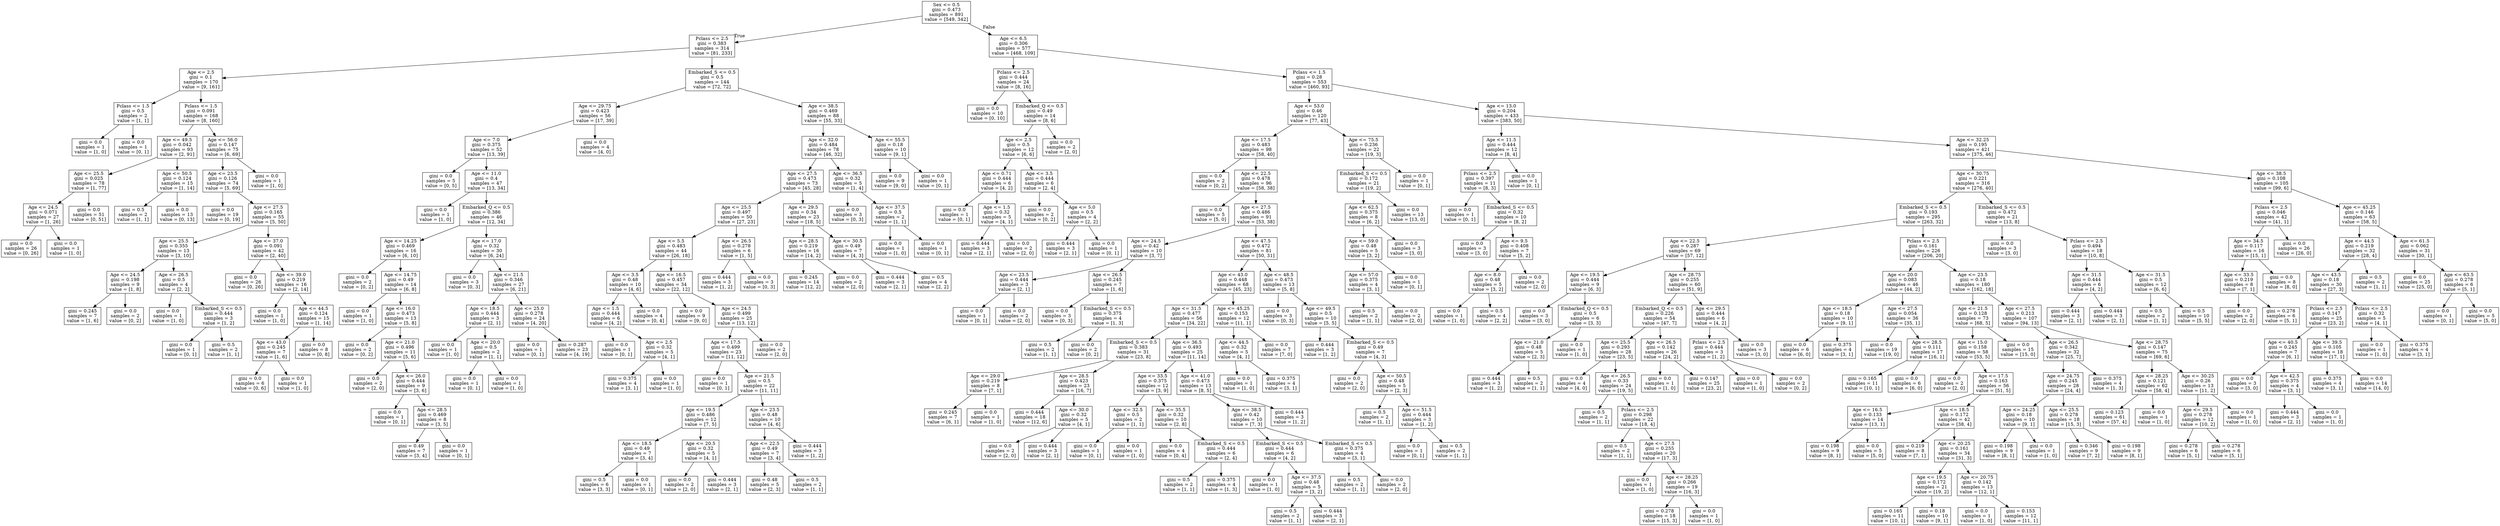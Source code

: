 digraph Tree {
node [shape=box] ;
0 [label="Sex <= 0.5\ngini = 0.473\nsamples = 891\nvalue = [549, 342]"] ;
1 [label="Pclass <= 2.5\ngini = 0.383\nsamples = 314\nvalue = [81, 233]"] ;
0 -> 1 [labeldistance=2.5, labelangle=45, headlabel="True"] ;
2 [label="Age <= 2.5\ngini = 0.1\nsamples = 170\nvalue = [9, 161]"] ;
1 -> 2 ;
3 [label="Pclass <= 1.5\ngini = 0.5\nsamples = 2\nvalue = [1, 1]"] ;
2 -> 3 ;
4 [label="gini = 0.0\nsamples = 1\nvalue = [1, 0]"] ;
3 -> 4 ;
5 [label="gini = 0.0\nsamples = 1\nvalue = [0, 1]"] ;
3 -> 5 ;
6 [label="Pclass <= 1.5\ngini = 0.091\nsamples = 168\nvalue = [8, 160]"] ;
2 -> 6 ;
7 [label="Age <= 49.5\ngini = 0.042\nsamples = 93\nvalue = [2, 91]"] ;
6 -> 7 ;
8 [label="Age <= 25.5\ngini = 0.025\nsamples = 78\nvalue = [1, 77]"] ;
7 -> 8 ;
9 [label="Age <= 24.5\ngini = 0.071\nsamples = 27\nvalue = [1, 26]"] ;
8 -> 9 ;
10 [label="gini = 0.0\nsamples = 26\nvalue = [0, 26]"] ;
9 -> 10 ;
11 [label="gini = 0.0\nsamples = 1\nvalue = [1, 0]"] ;
9 -> 11 ;
12 [label="gini = 0.0\nsamples = 51\nvalue = [0, 51]"] ;
8 -> 12 ;
13 [label="Age <= 50.5\ngini = 0.124\nsamples = 15\nvalue = [1, 14]"] ;
7 -> 13 ;
14 [label="gini = 0.5\nsamples = 2\nvalue = [1, 1]"] ;
13 -> 14 ;
15 [label="gini = 0.0\nsamples = 13\nvalue = [0, 13]"] ;
13 -> 15 ;
16 [label="Age <= 56.0\ngini = 0.147\nsamples = 75\nvalue = [6, 69]"] ;
6 -> 16 ;
17 [label="Age <= 23.5\ngini = 0.126\nsamples = 74\nvalue = [5, 69]"] ;
16 -> 17 ;
18 [label="gini = 0.0\nsamples = 19\nvalue = [0, 19]"] ;
17 -> 18 ;
19 [label="Age <= 27.5\ngini = 0.165\nsamples = 55\nvalue = [5, 50]"] ;
17 -> 19 ;
20 [label="Age <= 25.5\ngini = 0.355\nsamples = 13\nvalue = [3, 10]"] ;
19 -> 20 ;
21 [label="Age <= 24.5\ngini = 0.198\nsamples = 9\nvalue = [1, 8]"] ;
20 -> 21 ;
22 [label="gini = 0.245\nsamples = 7\nvalue = [1, 6]"] ;
21 -> 22 ;
23 [label="gini = 0.0\nsamples = 2\nvalue = [0, 2]"] ;
21 -> 23 ;
24 [label="Age <= 26.5\ngini = 0.5\nsamples = 4\nvalue = [2, 2]"] ;
20 -> 24 ;
25 [label="gini = 0.0\nsamples = 1\nvalue = [1, 0]"] ;
24 -> 25 ;
26 [label="Embarked_S <= 0.5\ngini = 0.444\nsamples = 3\nvalue = [1, 2]"] ;
24 -> 26 ;
27 [label="gini = 0.0\nsamples = 1\nvalue = [0, 1]"] ;
26 -> 27 ;
28 [label="gini = 0.5\nsamples = 2\nvalue = [1, 1]"] ;
26 -> 28 ;
29 [label="Age <= 37.0\ngini = 0.091\nsamples = 42\nvalue = [2, 40]"] ;
19 -> 29 ;
30 [label="gini = 0.0\nsamples = 26\nvalue = [0, 26]"] ;
29 -> 30 ;
31 [label="Age <= 39.0\ngini = 0.219\nsamples = 16\nvalue = [2, 14]"] ;
29 -> 31 ;
32 [label="gini = 0.0\nsamples = 1\nvalue = [1, 0]"] ;
31 -> 32 ;
33 [label="Age <= 44.5\ngini = 0.124\nsamples = 15\nvalue = [1, 14]"] ;
31 -> 33 ;
34 [label="Age <= 43.0\ngini = 0.245\nsamples = 7\nvalue = [1, 6]"] ;
33 -> 34 ;
35 [label="gini = 0.0\nsamples = 6\nvalue = [0, 6]"] ;
34 -> 35 ;
36 [label="gini = 0.0\nsamples = 1\nvalue = [1, 0]"] ;
34 -> 36 ;
37 [label="gini = 0.0\nsamples = 8\nvalue = [0, 8]"] ;
33 -> 37 ;
38 [label="gini = 0.0\nsamples = 1\nvalue = [1, 0]"] ;
16 -> 38 ;
39 [label="Embarked_S <= 0.5\ngini = 0.5\nsamples = 144\nvalue = [72, 72]"] ;
1 -> 39 ;
40 [label="Age <= 29.75\ngini = 0.423\nsamples = 56\nvalue = [17, 39]"] ;
39 -> 40 ;
41 [label="Age <= 7.0\ngini = 0.375\nsamples = 52\nvalue = [13, 39]"] ;
40 -> 41 ;
42 [label="gini = 0.0\nsamples = 5\nvalue = [0, 5]"] ;
41 -> 42 ;
43 [label="Age <= 11.0\ngini = 0.4\nsamples = 47\nvalue = [13, 34]"] ;
41 -> 43 ;
44 [label="gini = 0.0\nsamples = 1\nvalue = [1, 0]"] ;
43 -> 44 ;
45 [label="Embarked_Q <= 0.5\ngini = 0.386\nsamples = 46\nvalue = [12, 34]"] ;
43 -> 45 ;
46 [label="Age <= 14.25\ngini = 0.469\nsamples = 16\nvalue = [6, 10]"] ;
45 -> 46 ;
47 [label="gini = 0.0\nsamples = 2\nvalue = [0, 2]"] ;
46 -> 47 ;
48 [label="Age <= 14.75\ngini = 0.49\nsamples = 14\nvalue = [6, 8]"] ;
46 -> 48 ;
49 [label="gini = 0.0\nsamples = 1\nvalue = [1, 0]"] ;
48 -> 49 ;
50 [label="Age <= 16.0\ngini = 0.473\nsamples = 13\nvalue = [5, 8]"] ;
48 -> 50 ;
51 [label="gini = 0.0\nsamples = 2\nvalue = [0, 2]"] ;
50 -> 51 ;
52 [label="Age <= 21.0\ngini = 0.496\nsamples = 11\nvalue = [5, 6]"] ;
50 -> 52 ;
53 [label="gini = 0.0\nsamples = 2\nvalue = [2, 0]"] ;
52 -> 53 ;
54 [label="Age <= 26.0\ngini = 0.444\nsamples = 9\nvalue = [3, 6]"] ;
52 -> 54 ;
55 [label="gini = 0.0\nsamples = 1\nvalue = [0, 1]"] ;
54 -> 55 ;
56 [label="Age <= 28.5\ngini = 0.469\nsamples = 8\nvalue = [3, 5]"] ;
54 -> 56 ;
57 [label="gini = 0.49\nsamples = 7\nvalue = [3, 4]"] ;
56 -> 57 ;
58 [label="gini = 0.0\nsamples = 1\nvalue = [0, 1]"] ;
56 -> 58 ;
59 [label="Age <= 17.0\ngini = 0.32\nsamples = 30\nvalue = [6, 24]"] ;
45 -> 59 ;
60 [label="gini = 0.0\nsamples = 3\nvalue = [0, 3]"] ;
59 -> 60 ;
61 [label="Age <= 21.5\ngini = 0.346\nsamples = 27\nvalue = [6, 21]"] ;
59 -> 61 ;
62 [label="Age <= 18.5\ngini = 0.444\nsamples = 3\nvalue = [2, 1]"] ;
61 -> 62 ;
63 [label="gini = 0.0\nsamples = 1\nvalue = [1, 0]"] ;
62 -> 63 ;
64 [label="Age <= 20.0\ngini = 0.5\nsamples = 2\nvalue = [1, 1]"] ;
62 -> 64 ;
65 [label="gini = 0.0\nsamples = 1\nvalue = [0, 1]"] ;
64 -> 65 ;
66 [label="gini = 0.0\nsamples = 1\nvalue = [1, 0]"] ;
64 -> 66 ;
67 [label="Age <= 25.0\ngini = 0.278\nsamples = 24\nvalue = [4, 20]"] ;
61 -> 67 ;
68 [label="gini = 0.0\nsamples = 1\nvalue = [0, 1]"] ;
67 -> 68 ;
69 [label="gini = 0.287\nsamples = 23\nvalue = [4, 19]"] ;
67 -> 69 ;
70 [label="gini = 0.0\nsamples = 4\nvalue = [4, 0]"] ;
40 -> 70 ;
71 [label="Age <= 38.5\ngini = 0.469\nsamples = 88\nvalue = [55, 33]"] ;
39 -> 71 ;
72 [label="Age <= 32.0\ngini = 0.484\nsamples = 78\nvalue = [46, 32]"] ;
71 -> 72 ;
73 [label="Age <= 27.5\ngini = 0.473\nsamples = 73\nvalue = [45, 28]"] ;
72 -> 73 ;
74 [label="Age <= 25.5\ngini = 0.497\nsamples = 50\nvalue = [27, 23]"] ;
73 -> 74 ;
75 [label="Age <= 5.5\ngini = 0.483\nsamples = 44\nvalue = [26, 18]"] ;
74 -> 75 ;
76 [label="Age <= 3.5\ngini = 0.48\nsamples = 10\nvalue = [4, 6]"] ;
75 -> 76 ;
77 [label="Age <= 1.5\ngini = 0.444\nsamples = 6\nvalue = [4, 2]"] ;
76 -> 77 ;
78 [label="gini = 0.0\nsamples = 1\nvalue = [0, 1]"] ;
77 -> 78 ;
79 [label="Age <= 2.5\ngini = 0.32\nsamples = 5\nvalue = [4, 1]"] ;
77 -> 79 ;
80 [label="gini = 0.375\nsamples = 4\nvalue = [3, 1]"] ;
79 -> 80 ;
81 [label="gini = 0.0\nsamples = 1\nvalue = [1, 0]"] ;
79 -> 81 ;
82 [label="gini = 0.0\nsamples = 4\nvalue = [0, 4]"] ;
76 -> 82 ;
83 [label="Age <= 16.5\ngini = 0.457\nsamples = 34\nvalue = [22, 12]"] ;
75 -> 83 ;
84 [label="gini = 0.0\nsamples = 9\nvalue = [9, 0]"] ;
83 -> 84 ;
85 [label="Age <= 24.5\ngini = 0.499\nsamples = 25\nvalue = [13, 12]"] ;
83 -> 85 ;
86 [label="Age <= 17.5\ngini = 0.499\nsamples = 23\nvalue = [11, 12]"] ;
85 -> 86 ;
87 [label="gini = 0.0\nsamples = 1\nvalue = [0, 1]"] ;
86 -> 87 ;
88 [label="Age <= 21.5\ngini = 0.5\nsamples = 22\nvalue = [11, 11]"] ;
86 -> 88 ;
89 [label="Age <= 19.5\ngini = 0.486\nsamples = 12\nvalue = [7, 5]"] ;
88 -> 89 ;
90 [label="Age <= 18.5\ngini = 0.49\nsamples = 7\nvalue = [3, 4]"] ;
89 -> 90 ;
91 [label="gini = 0.5\nsamples = 6\nvalue = [3, 3]"] ;
90 -> 91 ;
92 [label="gini = 0.0\nsamples = 1\nvalue = [0, 1]"] ;
90 -> 92 ;
93 [label="Age <= 20.5\ngini = 0.32\nsamples = 5\nvalue = [4, 1]"] ;
89 -> 93 ;
94 [label="gini = 0.0\nsamples = 2\nvalue = [2, 0]"] ;
93 -> 94 ;
95 [label="gini = 0.444\nsamples = 3\nvalue = [2, 1]"] ;
93 -> 95 ;
96 [label="Age <= 23.5\ngini = 0.48\nsamples = 10\nvalue = [4, 6]"] ;
88 -> 96 ;
97 [label="Age <= 22.5\ngini = 0.49\nsamples = 7\nvalue = [3, 4]"] ;
96 -> 97 ;
98 [label="gini = 0.48\nsamples = 5\nvalue = [2, 3]"] ;
97 -> 98 ;
99 [label="gini = 0.5\nsamples = 2\nvalue = [1, 1]"] ;
97 -> 99 ;
100 [label="gini = 0.444\nsamples = 3\nvalue = [1, 2]"] ;
96 -> 100 ;
101 [label="gini = 0.0\nsamples = 2\nvalue = [2, 0]"] ;
85 -> 101 ;
102 [label="Age <= 26.5\ngini = 0.278\nsamples = 6\nvalue = [1, 5]"] ;
74 -> 102 ;
103 [label="gini = 0.444\nsamples = 3\nvalue = [1, 2]"] ;
102 -> 103 ;
104 [label="gini = 0.0\nsamples = 3\nvalue = [0, 3]"] ;
102 -> 104 ;
105 [label="Age <= 29.5\ngini = 0.34\nsamples = 23\nvalue = [18, 5]"] ;
73 -> 105 ;
106 [label="Age <= 28.5\ngini = 0.219\nsamples = 16\nvalue = [14, 2]"] ;
105 -> 106 ;
107 [label="gini = 0.245\nsamples = 14\nvalue = [12, 2]"] ;
106 -> 107 ;
108 [label="gini = 0.0\nsamples = 2\nvalue = [2, 0]"] ;
106 -> 108 ;
109 [label="Age <= 30.5\ngini = 0.49\nsamples = 7\nvalue = [4, 3]"] ;
105 -> 109 ;
110 [label="gini = 0.444\nsamples = 3\nvalue = [2, 1]"] ;
109 -> 110 ;
111 [label="gini = 0.5\nsamples = 4\nvalue = [2, 2]"] ;
109 -> 111 ;
112 [label="Age <= 36.5\ngini = 0.32\nsamples = 5\nvalue = [1, 4]"] ;
72 -> 112 ;
113 [label="gini = 0.0\nsamples = 3\nvalue = [0, 3]"] ;
112 -> 113 ;
114 [label="Age <= 37.5\ngini = 0.5\nsamples = 2\nvalue = [1, 1]"] ;
112 -> 114 ;
115 [label="gini = 0.0\nsamples = 1\nvalue = [1, 0]"] ;
114 -> 115 ;
116 [label="gini = 0.0\nsamples = 1\nvalue = [0, 1]"] ;
114 -> 116 ;
117 [label="Age <= 55.5\ngini = 0.18\nsamples = 10\nvalue = [9, 1]"] ;
71 -> 117 ;
118 [label="gini = 0.0\nsamples = 9\nvalue = [9, 0]"] ;
117 -> 118 ;
119 [label="gini = 0.0\nsamples = 1\nvalue = [0, 1]"] ;
117 -> 119 ;
120 [label="Age <= 6.5\ngini = 0.306\nsamples = 577\nvalue = [468, 109]"] ;
0 -> 120 [labeldistance=2.5, labelangle=-45, headlabel="False"] ;
121 [label="Pclass <= 2.5\ngini = 0.444\nsamples = 24\nvalue = [8, 16]"] ;
120 -> 121 ;
122 [label="gini = 0.0\nsamples = 10\nvalue = [0, 10]"] ;
121 -> 122 ;
123 [label="Embarked_Q <= 0.5\ngini = 0.49\nsamples = 14\nvalue = [8, 6]"] ;
121 -> 123 ;
124 [label="Age <= 2.5\ngini = 0.5\nsamples = 12\nvalue = [6, 6]"] ;
123 -> 124 ;
125 [label="Age <= 0.71\ngini = 0.444\nsamples = 6\nvalue = [4, 2]"] ;
124 -> 125 ;
126 [label="gini = 0.0\nsamples = 1\nvalue = [0, 1]"] ;
125 -> 126 ;
127 [label="Age <= 1.5\ngini = 0.32\nsamples = 5\nvalue = [4, 1]"] ;
125 -> 127 ;
128 [label="gini = 0.444\nsamples = 3\nvalue = [2, 1]"] ;
127 -> 128 ;
129 [label="gini = 0.0\nsamples = 2\nvalue = [2, 0]"] ;
127 -> 129 ;
130 [label="Age <= 3.5\ngini = 0.444\nsamples = 6\nvalue = [2, 4]"] ;
124 -> 130 ;
131 [label="gini = 0.0\nsamples = 2\nvalue = [0, 2]"] ;
130 -> 131 ;
132 [label="Age <= 5.0\ngini = 0.5\nsamples = 4\nvalue = [2, 2]"] ;
130 -> 132 ;
133 [label="gini = 0.444\nsamples = 3\nvalue = [2, 1]"] ;
132 -> 133 ;
134 [label="gini = 0.0\nsamples = 1\nvalue = [0, 1]"] ;
132 -> 134 ;
135 [label="gini = 0.0\nsamples = 2\nvalue = [2, 0]"] ;
123 -> 135 ;
136 [label="Pclass <= 1.5\ngini = 0.28\nsamples = 553\nvalue = [460, 93]"] ;
120 -> 136 ;
137 [label="Age <= 53.0\ngini = 0.46\nsamples = 120\nvalue = [77, 43]"] ;
136 -> 137 ;
138 [label="Age <= 17.5\ngini = 0.483\nsamples = 98\nvalue = [58, 40]"] ;
137 -> 138 ;
139 [label="gini = 0.0\nsamples = 2\nvalue = [0, 2]"] ;
138 -> 139 ;
140 [label="Age <= 22.5\ngini = 0.478\nsamples = 96\nvalue = [58, 38]"] ;
138 -> 140 ;
141 [label="gini = 0.0\nsamples = 5\nvalue = [5, 0]"] ;
140 -> 141 ;
142 [label="Age <= 27.5\ngini = 0.486\nsamples = 91\nvalue = [53, 38]"] ;
140 -> 142 ;
143 [label="Age <= 24.5\ngini = 0.42\nsamples = 10\nvalue = [3, 7]"] ;
142 -> 143 ;
144 [label="Age <= 23.5\ngini = 0.444\nsamples = 3\nvalue = [2, 1]"] ;
143 -> 144 ;
145 [label="gini = 0.0\nsamples = 1\nvalue = [0, 1]"] ;
144 -> 145 ;
146 [label="gini = 0.0\nsamples = 2\nvalue = [2, 0]"] ;
144 -> 146 ;
147 [label="Age <= 26.5\ngini = 0.245\nsamples = 7\nvalue = [1, 6]"] ;
143 -> 147 ;
148 [label="gini = 0.0\nsamples = 3\nvalue = [0, 3]"] ;
147 -> 148 ;
149 [label="Embarked_S <= 0.5\ngini = 0.375\nsamples = 4\nvalue = [1, 3]"] ;
147 -> 149 ;
150 [label="gini = 0.5\nsamples = 2\nvalue = [1, 1]"] ;
149 -> 150 ;
151 [label="gini = 0.0\nsamples = 2\nvalue = [0, 2]"] ;
149 -> 151 ;
152 [label="Age <= 47.5\ngini = 0.472\nsamples = 81\nvalue = [50, 31]"] ;
142 -> 152 ;
153 [label="Age <= 43.0\ngini = 0.448\nsamples = 68\nvalue = [45, 23]"] ;
152 -> 153 ;
154 [label="Age <= 31.5\ngini = 0.477\nsamples = 56\nvalue = [34, 22]"] ;
153 -> 154 ;
155 [label="Embarked_S <= 0.5\ngini = 0.383\nsamples = 31\nvalue = [23, 8]"] ;
154 -> 155 ;
156 [label="Age <= 29.0\ngini = 0.219\nsamples = 8\nvalue = [7, 1]"] ;
155 -> 156 ;
157 [label="gini = 0.245\nsamples = 7\nvalue = [6, 1]"] ;
156 -> 157 ;
158 [label="gini = 0.0\nsamples = 1\nvalue = [1, 0]"] ;
156 -> 158 ;
159 [label="Age <= 28.5\ngini = 0.423\nsamples = 23\nvalue = [16, 7]"] ;
155 -> 159 ;
160 [label="gini = 0.444\nsamples = 18\nvalue = [12, 6]"] ;
159 -> 160 ;
161 [label="Age <= 30.0\ngini = 0.32\nsamples = 5\nvalue = [4, 1]"] ;
159 -> 161 ;
162 [label="gini = 0.0\nsamples = 2\nvalue = [2, 0]"] ;
161 -> 162 ;
163 [label="gini = 0.444\nsamples = 3\nvalue = [2, 1]"] ;
161 -> 163 ;
164 [label="Age <= 36.5\ngini = 0.493\nsamples = 25\nvalue = [11, 14]"] ;
154 -> 164 ;
165 [label="Age <= 33.5\ngini = 0.375\nsamples = 12\nvalue = [3, 9]"] ;
164 -> 165 ;
166 [label="Age <= 32.5\ngini = 0.5\nsamples = 2\nvalue = [1, 1]"] ;
165 -> 166 ;
167 [label="gini = 0.0\nsamples = 1\nvalue = [0, 1]"] ;
166 -> 167 ;
168 [label="gini = 0.0\nsamples = 1\nvalue = [1, 0]"] ;
166 -> 168 ;
169 [label="Age <= 35.5\ngini = 0.32\nsamples = 10\nvalue = [2, 8]"] ;
165 -> 169 ;
170 [label="gini = 0.0\nsamples = 4\nvalue = [0, 4]"] ;
169 -> 170 ;
171 [label="Embarked_S <= 0.5\ngini = 0.444\nsamples = 6\nvalue = [2, 4]"] ;
169 -> 171 ;
172 [label="gini = 0.5\nsamples = 2\nvalue = [1, 1]"] ;
171 -> 172 ;
173 [label="gini = 0.375\nsamples = 4\nvalue = [1, 3]"] ;
171 -> 173 ;
174 [label="Age <= 41.0\ngini = 0.473\nsamples = 13\nvalue = [8, 5]"] ;
164 -> 174 ;
175 [label="Age <= 38.5\ngini = 0.42\nsamples = 10\nvalue = [7, 3]"] ;
174 -> 175 ;
176 [label="Embarked_S <= 0.5\ngini = 0.444\nsamples = 6\nvalue = [4, 2]"] ;
175 -> 176 ;
177 [label="gini = 0.0\nsamples = 1\nvalue = [1, 0]"] ;
176 -> 177 ;
178 [label="Age <= 37.5\ngini = 0.48\nsamples = 5\nvalue = [3, 2]"] ;
176 -> 178 ;
179 [label="gini = 0.5\nsamples = 2\nvalue = [1, 1]"] ;
178 -> 179 ;
180 [label="gini = 0.444\nsamples = 3\nvalue = [2, 1]"] ;
178 -> 180 ;
181 [label="Embarked_S <= 0.5\ngini = 0.375\nsamples = 4\nvalue = [3, 1]"] ;
175 -> 181 ;
182 [label="gini = 0.5\nsamples = 2\nvalue = [1, 1]"] ;
181 -> 182 ;
183 [label="gini = 0.0\nsamples = 2\nvalue = [2, 0]"] ;
181 -> 183 ;
184 [label="gini = 0.444\nsamples = 3\nvalue = [1, 2]"] ;
174 -> 184 ;
185 [label="Age <= 45.25\ngini = 0.153\nsamples = 12\nvalue = [11, 1]"] ;
153 -> 185 ;
186 [label="Age <= 44.5\ngini = 0.32\nsamples = 5\nvalue = [4, 1]"] ;
185 -> 186 ;
187 [label="gini = 0.0\nsamples = 1\nvalue = [1, 0]"] ;
186 -> 187 ;
188 [label="gini = 0.375\nsamples = 4\nvalue = [3, 1]"] ;
186 -> 188 ;
189 [label="gini = 0.0\nsamples = 7\nvalue = [7, 0]"] ;
185 -> 189 ;
190 [label="Age <= 48.5\ngini = 0.473\nsamples = 13\nvalue = [5, 8]"] ;
152 -> 190 ;
191 [label="gini = 0.0\nsamples = 3\nvalue = [0, 3]"] ;
190 -> 191 ;
192 [label="Age <= 49.5\ngini = 0.5\nsamples = 10\nvalue = [5, 5]"] ;
190 -> 192 ;
193 [label="gini = 0.444\nsamples = 3\nvalue = [1, 2]"] ;
192 -> 193 ;
194 [label="Embarked_S <= 0.5\ngini = 0.49\nsamples = 7\nvalue = [4, 3]"] ;
192 -> 194 ;
195 [label="gini = 0.0\nsamples = 2\nvalue = [2, 0]"] ;
194 -> 195 ;
196 [label="Age <= 50.5\ngini = 0.48\nsamples = 5\nvalue = [2, 3]"] ;
194 -> 196 ;
197 [label="gini = 0.5\nsamples = 2\nvalue = [1, 1]"] ;
196 -> 197 ;
198 [label="Age <= 51.5\ngini = 0.444\nsamples = 3\nvalue = [1, 2]"] ;
196 -> 198 ;
199 [label="gini = 0.0\nsamples = 1\nvalue = [0, 1]"] ;
198 -> 199 ;
200 [label="gini = 0.5\nsamples = 2\nvalue = [1, 1]"] ;
198 -> 200 ;
201 [label="Age <= 75.5\ngini = 0.236\nsamples = 22\nvalue = [19, 3]"] ;
137 -> 201 ;
202 [label="Embarked_S <= 0.5\ngini = 0.172\nsamples = 21\nvalue = [19, 2]"] ;
201 -> 202 ;
203 [label="Age <= 62.5\ngini = 0.375\nsamples = 8\nvalue = [6, 2]"] ;
202 -> 203 ;
204 [label="Age <= 59.0\ngini = 0.48\nsamples = 5\nvalue = [3, 2]"] ;
203 -> 204 ;
205 [label="Age <= 57.0\ngini = 0.375\nsamples = 4\nvalue = [3, 1]"] ;
204 -> 205 ;
206 [label="gini = 0.5\nsamples = 2\nvalue = [1, 1]"] ;
205 -> 206 ;
207 [label="gini = 0.0\nsamples = 2\nvalue = [2, 0]"] ;
205 -> 207 ;
208 [label="gini = 0.0\nsamples = 1\nvalue = [0, 1]"] ;
204 -> 208 ;
209 [label="gini = 0.0\nsamples = 3\nvalue = [3, 0]"] ;
203 -> 209 ;
210 [label="gini = 0.0\nsamples = 13\nvalue = [13, 0]"] ;
202 -> 210 ;
211 [label="gini = 0.0\nsamples = 1\nvalue = [0, 1]"] ;
201 -> 211 ;
212 [label="Age <= 13.0\ngini = 0.204\nsamples = 433\nvalue = [383, 50]"] ;
136 -> 212 ;
213 [label="Age <= 11.5\ngini = 0.444\nsamples = 12\nvalue = [8, 4]"] ;
212 -> 213 ;
214 [label="Pclass <= 2.5\ngini = 0.397\nsamples = 11\nvalue = [8, 3]"] ;
213 -> 214 ;
215 [label="gini = 0.0\nsamples = 1\nvalue = [0, 1]"] ;
214 -> 215 ;
216 [label="Embarked_S <= 0.5\ngini = 0.32\nsamples = 10\nvalue = [8, 2]"] ;
214 -> 216 ;
217 [label="gini = 0.0\nsamples = 3\nvalue = [3, 0]"] ;
216 -> 217 ;
218 [label="Age <= 9.5\ngini = 0.408\nsamples = 7\nvalue = [5, 2]"] ;
216 -> 218 ;
219 [label="Age <= 8.0\ngini = 0.48\nsamples = 5\nvalue = [3, 2]"] ;
218 -> 219 ;
220 [label="gini = 0.0\nsamples = 1\nvalue = [1, 0]"] ;
219 -> 220 ;
221 [label="gini = 0.5\nsamples = 4\nvalue = [2, 2]"] ;
219 -> 221 ;
222 [label="gini = 0.0\nsamples = 2\nvalue = [2, 0]"] ;
218 -> 222 ;
223 [label="gini = 0.0\nsamples = 1\nvalue = [0, 1]"] ;
213 -> 223 ;
224 [label="Age <= 32.25\ngini = 0.195\nsamples = 421\nvalue = [375, 46]"] ;
212 -> 224 ;
225 [label="Age <= 30.75\ngini = 0.221\nsamples = 316\nvalue = [276, 40]"] ;
224 -> 225 ;
226 [label="Embarked_S <= 0.5\ngini = 0.193\nsamples = 295\nvalue = [263, 32]"] ;
225 -> 226 ;
227 [label="Age <= 22.5\ngini = 0.287\nsamples = 69\nvalue = [57, 12]"] ;
226 -> 227 ;
228 [label="Age <= 19.5\ngini = 0.444\nsamples = 9\nvalue = [6, 3]"] ;
227 -> 228 ;
229 [label="gini = 0.0\nsamples = 3\nvalue = [3, 0]"] ;
228 -> 229 ;
230 [label="Embarked_Q <= 0.5\ngini = 0.5\nsamples = 6\nvalue = [3, 3]"] ;
228 -> 230 ;
231 [label="Age <= 21.0\ngini = 0.48\nsamples = 5\nvalue = [2, 3]"] ;
230 -> 231 ;
232 [label="gini = 0.444\nsamples = 3\nvalue = [1, 2]"] ;
231 -> 232 ;
233 [label="gini = 0.5\nsamples = 2\nvalue = [1, 1]"] ;
231 -> 233 ;
234 [label="gini = 0.0\nsamples = 1\nvalue = [1, 0]"] ;
230 -> 234 ;
235 [label="Age <= 28.75\ngini = 0.255\nsamples = 60\nvalue = [51, 9]"] ;
227 -> 235 ;
236 [label="Embarked_Q <= 0.5\ngini = 0.226\nsamples = 54\nvalue = [47, 7]"] ;
235 -> 236 ;
237 [label="Age <= 25.5\ngini = 0.293\nsamples = 28\nvalue = [23, 5]"] ;
236 -> 237 ;
238 [label="gini = 0.0\nsamples = 4\nvalue = [4, 0]"] ;
237 -> 238 ;
239 [label="Age <= 26.5\ngini = 0.33\nsamples = 24\nvalue = [19, 5]"] ;
237 -> 239 ;
240 [label="gini = 0.5\nsamples = 2\nvalue = [1, 1]"] ;
239 -> 240 ;
241 [label="Pclass <= 2.5\ngini = 0.298\nsamples = 22\nvalue = [18, 4]"] ;
239 -> 241 ;
242 [label="gini = 0.5\nsamples = 2\nvalue = [1, 1]"] ;
241 -> 242 ;
243 [label="Age <= 27.5\ngini = 0.255\nsamples = 20\nvalue = [17, 3]"] ;
241 -> 243 ;
244 [label="gini = 0.0\nsamples = 1\nvalue = [1, 0]"] ;
243 -> 244 ;
245 [label="Age <= 28.25\ngini = 0.266\nsamples = 19\nvalue = [16, 3]"] ;
243 -> 245 ;
246 [label="gini = 0.278\nsamples = 18\nvalue = [15, 3]"] ;
245 -> 246 ;
247 [label="gini = 0.0\nsamples = 1\nvalue = [1, 0]"] ;
245 -> 247 ;
248 [label="Age <= 26.5\ngini = 0.142\nsamples = 26\nvalue = [24, 2]"] ;
236 -> 248 ;
249 [label="gini = 0.0\nsamples = 1\nvalue = [1, 0]"] ;
248 -> 249 ;
250 [label="gini = 0.147\nsamples = 25\nvalue = [23, 2]"] ;
248 -> 250 ;
251 [label="Age <= 29.5\ngini = 0.444\nsamples = 6\nvalue = [4, 2]"] ;
235 -> 251 ;
252 [label="Pclass <= 2.5\ngini = 0.444\nsamples = 3\nvalue = [1, 2]"] ;
251 -> 252 ;
253 [label="gini = 0.0\nsamples = 1\nvalue = [1, 0]"] ;
252 -> 253 ;
254 [label="gini = 0.0\nsamples = 2\nvalue = [0, 2]"] ;
252 -> 254 ;
255 [label="gini = 0.0\nsamples = 3\nvalue = [3, 0]"] ;
251 -> 255 ;
256 [label="Pclass <= 2.5\ngini = 0.161\nsamples = 226\nvalue = [206, 20]"] ;
226 -> 256 ;
257 [label="Age <= 20.0\ngini = 0.083\nsamples = 46\nvalue = [44, 2]"] ;
256 -> 257 ;
258 [label="Age <= 18.5\ngini = 0.18\nsamples = 10\nvalue = [9, 1]"] ;
257 -> 258 ;
259 [label="gini = 0.0\nsamples = 6\nvalue = [6, 0]"] ;
258 -> 259 ;
260 [label="gini = 0.375\nsamples = 4\nvalue = [3, 1]"] ;
258 -> 260 ;
261 [label="Age <= 27.5\ngini = 0.054\nsamples = 36\nvalue = [35, 1]"] ;
257 -> 261 ;
262 [label="gini = 0.0\nsamples = 19\nvalue = [19, 0]"] ;
261 -> 262 ;
263 [label="Age <= 28.5\ngini = 0.111\nsamples = 17\nvalue = [16, 1]"] ;
261 -> 263 ;
264 [label="gini = 0.165\nsamples = 11\nvalue = [10, 1]"] ;
263 -> 264 ;
265 [label="gini = 0.0\nsamples = 6\nvalue = [6, 0]"] ;
263 -> 265 ;
266 [label="Age <= 23.5\ngini = 0.18\nsamples = 180\nvalue = [162, 18]"] ;
256 -> 266 ;
267 [label="Age <= 21.5\ngini = 0.128\nsamples = 73\nvalue = [68, 5]"] ;
266 -> 267 ;
268 [label="Age <= 15.0\ngini = 0.158\nsamples = 58\nvalue = [53, 5]"] ;
267 -> 268 ;
269 [label="gini = 0.0\nsamples = 2\nvalue = [2, 0]"] ;
268 -> 269 ;
270 [label="Age <= 17.5\ngini = 0.163\nsamples = 56\nvalue = [51, 5]"] ;
268 -> 270 ;
271 [label="Age <= 16.5\ngini = 0.133\nsamples = 14\nvalue = [13, 1]"] ;
270 -> 271 ;
272 [label="gini = 0.198\nsamples = 9\nvalue = [8, 1]"] ;
271 -> 272 ;
273 [label="gini = 0.0\nsamples = 5\nvalue = [5, 0]"] ;
271 -> 273 ;
274 [label="Age <= 18.5\ngini = 0.172\nsamples = 42\nvalue = [38, 4]"] ;
270 -> 274 ;
275 [label="gini = 0.219\nsamples = 8\nvalue = [7, 1]"] ;
274 -> 275 ;
276 [label="Age <= 20.25\ngini = 0.161\nsamples = 34\nvalue = [31, 3]"] ;
274 -> 276 ;
277 [label="Age <= 19.5\ngini = 0.172\nsamples = 21\nvalue = [19, 2]"] ;
276 -> 277 ;
278 [label="gini = 0.165\nsamples = 11\nvalue = [10, 1]"] ;
277 -> 278 ;
279 [label="gini = 0.18\nsamples = 10\nvalue = [9, 1]"] ;
277 -> 279 ;
280 [label="Age <= 20.75\ngini = 0.142\nsamples = 13\nvalue = [12, 1]"] ;
276 -> 280 ;
281 [label="gini = 0.0\nsamples = 1\nvalue = [1, 0]"] ;
280 -> 281 ;
282 [label="gini = 0.153\nsamples = 12\nvalue = [11, 1]"] ;
280 -> 282 ;
283 [label="gini = 0.0\nsamples = 15\nvalue = [15, 0]"] ;
267 -> 283 ;
284 [label="Age <= 27.5\ngini = 0.213\nsamples = 107\nvalue = [94, 13]"] ;
266 -> 284 ;
285 [label="Age <= 26.5\ngini = 0.342\nsamples = 32\nvalue = [25, 7]"] ;
284 -> 285 ;
286 [label="Age <= 24.75\ngini = 0.245\nsamples = 28\nvalue = [24, 4]"] ;
285 -> 286 ;
287 [label="Age <= 24.25\ngini = 0.18\nsamples = 10\nvalue = [9, 1]"] ;
286 -> 287 ;
288 [label="gini = 0.198\nsamples = 9\nvalue = [8, 1]"] ;
287 -> 288 ;
289 [label="gini = 0.0\nsamples = 1\nvalue = [1, 0]"] ;
287 -> 289 ;
290 [label="Age <= 25.5\ngini = 0.278\nsamples = 18\nvalue = [15, 3]"] ;
286 -> 290 ;
291 [label="gini = 0.346\nsamples = 9\nvalue = [7, 2]"] ;
290 -> 291 ;
292 [label="gini = 0.198\nsamples = 9\nvalue = [8, 1]"] ;
290 -> 292 ;
293 [label="gini = 0.375\nsamples = 4\nvalue = [1, 3]"] ;
285 -> 293 ;
294 [label="Age <= 28.75\ngini = 0.147\nsamples = 75\nvalue = [69, 6]"] ;
284 -> 294 ;
295 [label="Age <= 28.25\ngini = 0.121\nsamples = 62\nvalue = [58, 4]"] ;
294 -> 295 ;
296 [label="gini = 0.123\nsamples = 61\nvalue = [57, 4]"] ;
295 -> 296 ;
297 [label="gini = 0.0\nsamples = 1\nvalue = [1, 0]"] ;
295 -> 297 ;
298 [label="Age <= 30.25\ngini = 0.26\nsamples = 13\nvalue = [11, 2]"] ;
294 -> 298 ;
299 [label="Age <= 29.5\ngini = 0.278\nsamples = 12\nvalue = [10, 2]"] ;
298 -> 299 ;
300 [label="gini = 0.278\nsamples = 6\nvalue = [5, 1]"] ;
299 -> 300 ;
301 [label="gini = 0.278\nsamples = 6\nvalue = [5, 1]"] ;
299 -> 301 ;
302 [label="gini = 0.0\nsamples = 1\nvalue = [1, 0]"] ;
298 -> 302 ;
303 [label="Embarked_S <= 0.5\ngini = 0.472\nsamples = 21\nvalue = [13, 8]"] ;
225 -> 303 ;
304 [label="gini = 0.0\nsamples = 3\nvalue = [3, 0]"] ;
303 -> 304 ;
305 [label="Pclass <= 2.5\ngini = 0.494\nsamples = 18\nvalue = [10, 8]"] ;
303 -> 305 ;
306 [label="Age <= 31.5\ngini = 0.444\nsamples = 6\nvalue = [4, 2]"] ;
305 -> 306 ;
307 [label="gini = 0.444\nsamples = 3\nvalue = [2, 1]"] ;
306 -> 307 ;
308 [label="gini = 0.444\nsamples = 3\nvalue = [2, 1]"] ;
306 -> 308 ;
309 [label="Age <= 31.5\ngini = 0.5\nsamples = 12\nvalue = [6, 6]"] ;
305 -> 309 ;
310 [label="gini = 0.5\nsamples = 2\nvalue = [1, 1]"] ;
309 -> 310 ;
311 [label="gini = 0.5\nsamples = 10\nvalue = [5, 5]"] ;
309 -> 311 ;
312 [label="Age <= 38.5\ngini = 0.108\nsamples = 105\nvalue = [99, 6]"] ;
224 -> 312 ;
313 [label="Pclass <= 2.5\ngini = 0.046\nsamples = 42\nvalue = [41, 1]"] ;
312 -> 313 ;
314 [label="Age <= 34.5\ngini = 0.117\nsamples = 16\nvalue = [15, 1]"] ;
313 -> 314 ;
315 [label="Age <= 33.5\ngini = 0.219\nsamples = 8\nvalue = [7, 1]"] ;
314 -> 315 ;
316 [label="gini = 0.0\nsamples = 2\nvalue = [2, 0]"] ;
315 -> 316 ;
317 [label="gini = 0.278\nsamples = 6\nvalue = [5, 1]"] ;
315 -> 317 ;
318 [label="gini = 0.0\nsamples = 8\nvalue = [8, 0]"] ;
314 -> 318 ;
319 [label="gini = 0.0\nsamples = 26\nvalue = [26, 0]"] ;
313 -> 319 ;
320 [label="Age <= 45.25\ngini = 0.146\nsamples = 63\nvalue = [58, 5]"] ;
312 -> 320 ;
321 [label="Age <= 44.5\ngini = 0.219\nsamples = 32\nvalue = [28, 4]"] ;
320 -> 321 ;
322 [label="Age <= 43.5\ngini = 0.18\nsamples = 30\nvalue = [27, 3]"] ;
321 -> 322 ;
323 [label="Pclass <= 2.5\ngini = 0.147\nsamples = 25\nvalue = [23, 2]"] ;
322 -> 323 ;
324 [label="Age <= 40.5\ngini = 0.245\nsamples = 7\nvalue = [6, 1]"] ;
323 -> 324 ;
325 [label="gini = 0.0\nsamples = 3\nvalue = [3, 0]"] ;
324 -> 325 ;
326 [label="Age <= 42.5\ngini = 0.375\nsamples = 4\nvalue = [3, 1]"] ;
324 -> 326 ;
327 [label="gini = 0.444\nsamples = 3\nvalue = [2, 1]"] ;
326 -> 327 ;
328 [label="gini = 0.0\nsamples = 1\nvalue = [1, 0]"] ;
326 -> 328 ;
329 [label="Age <= 39.5\ngini = 0.105\nsamples = 18\nvalue = [17, 1]"] ;
323 -> 329 ;
330 [label="gini = 0.375\nsamples = 4\nvalue = [3, 1]"] ;
329 -> 330 ;
331 [label="gini = 0.0\nsamples = 14\nvalue = [14, 0]"] ;
329 -> 331 ;
332 [label="Pclass <= 2.5\ngini = 0.32\nsamples = 5\nvalue = [4, 1]"] ;
322 -> 332 ;
333 [label="gini = 0.0\nsamples = 1\nvalue = [1, 0]"] ;
332 -> 333 ;
334 [label="gini = 0.375\nsamples = 4\nvalue = [3, 1]"] ;
332 -> 334 ;
335 [label="gini = 0.5\nsamples = 2\nvalue = [1, 1]"] ;
321 -> 335 ;
336 [label="Age <= 61.5\ngini = 0.062\nsamples = 31\nvalue = [30, 1]"] ;
320 -> 336 ;
337 [label="gini = 0.0\nsamples = 25\nvalue = [25, 0]"] ;
336 -> 337 ;
338 [label="Age <= 63.5\ngini = 0.278\nsamples = 6\nvalue = [5, 1]"] ;
336 -> 338 ;
339 [label="gini = 0.0\nsamples = 1\nvalue = [0, 1]"] ;
338 -> 339 ;
340 [label="gini = 0.0\nsamples = 5\nvalue = [5, 0]"] ;
338 -> 340 ;
}